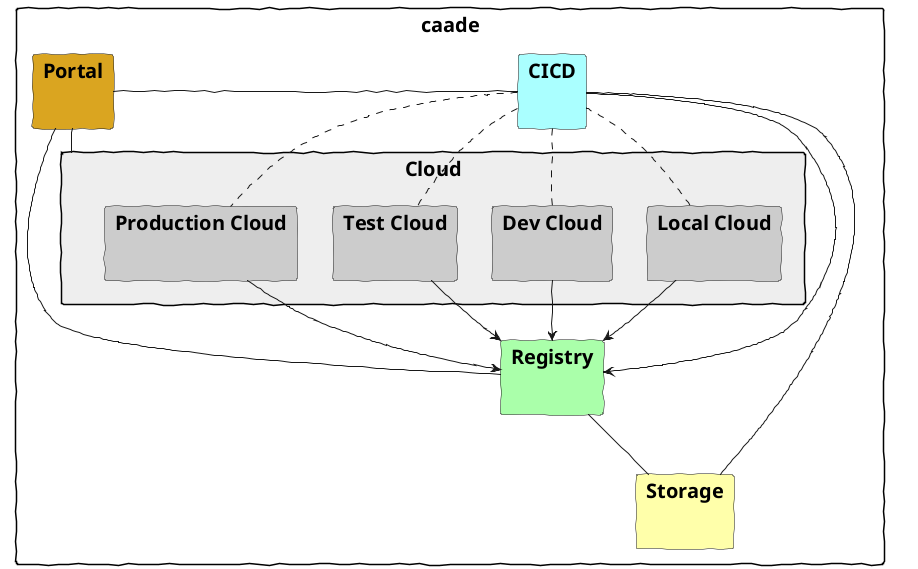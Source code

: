 @startuml

skinparam packageStyle rect
skinparam handwritten true
skinparam defaultFontName BasicHand
skinparam defaultFontSize 20

package caade {
    package Portal goldenrod { }
    package "CICD" #aaffff { }
    package "Storage" #ffffaa { }
    package "Registry" #aaffaa { }
    package "Cloud" #eee {
        package "Local Cloud" #ccc { }
        package "Dev Cloud" #ccc { }
        package "Test Cloud" #ccc { }
        package "Production Cloud" #ccc { }
    }
}

Portal - CICD
Portal - Registry
Portal - Cloud

CICD -> Registry
"Local Cloud" --> Registry
"Dev Cloud" --> Registry
"Test Cloud" --> Registry
"Production Cloud" --> Registry
Registry -- Storage
CICD -- Storage
CICD .. "Local Cloud"
CICD .. "Dev Cloud"
CICD .. "Test Cloud"
CICD .. "Production Cloud"

@enduml

